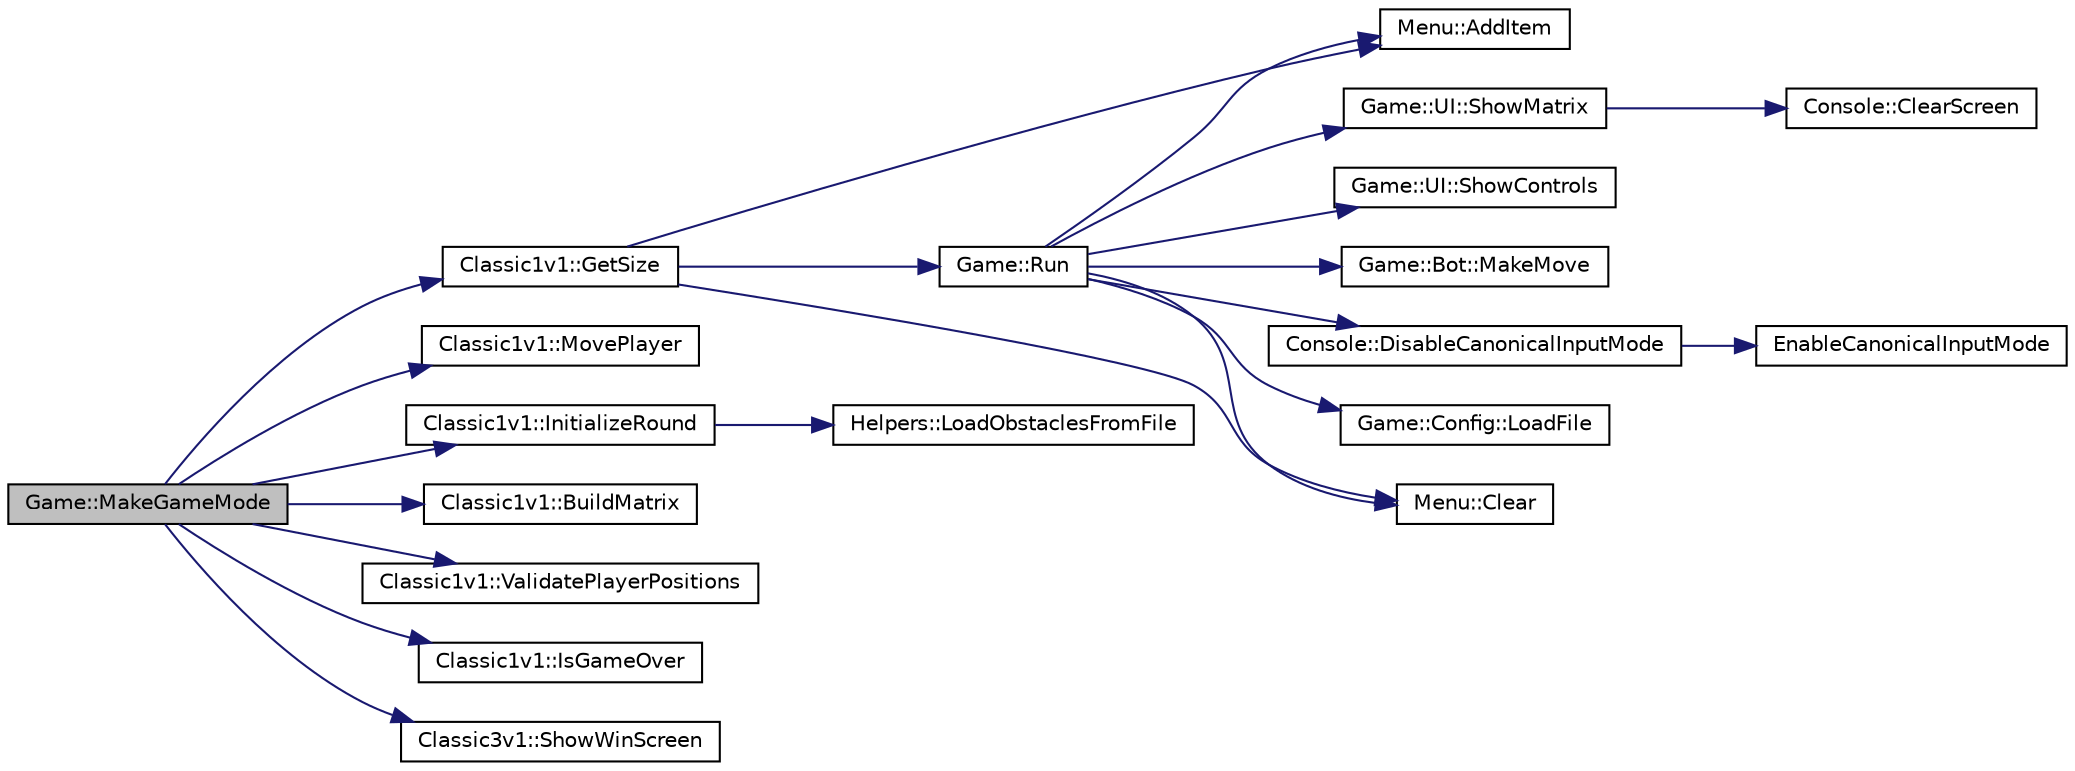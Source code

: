 digraph G
{
  edge [fontname="Helvetica",fontsize="10",labelfontname="Helvetica",labelfontsize="10"];
  node [fontname="Helvetica",fontsize="10",shape=record];
  rankdir="LR";
  Node1 [label="Game::MakeGameMode",height=0.2,width=0.4,color="black", fillcolor="grey75", style="filled" fontcolor="black"];
  Node1 -> Node2 [color="midnightblue",fontsize="10",style="solid",fontname="Helvetica"];
  Node2 [label="Classic1v1::GetSize",height=0.2,width=0.4,color="black", fillcolor="white", style="filled",URL="$namespace_classic1v1.html#a0a1649cc7c0acc6f41fb5a14f945b08b"];
  Node2 -> Node3 [color="midnightblue",fontsize="10",style="solid",fontname="Helvetica"];
  Node3 [label="Menu::Clear",height=0.2,width=0.4,color="black", fillcolor="white", style="filled",URL="$namespace_menu.html#a6b9d457244162d557849fb0dc4cd0979",tooltip="Clears up the previous entries of the menu."];
  Node2 -> Node4 [color="midnightblue",fontsize="10",style="solid",fontname="Helvetica"];
  Node4 [label="Menu::AddItem",height=0.2,width=0.4,color="black", fillcolor="white", style="filled",URL="$namespace_menu.html#a7262be6fdeb22a1b2603c68fbf33aba4",tooltip="Adds an item to menu, which is associated to a callback function, that will be used if said item is t..."];
  Node2 -> Node5 [color="midnightblue",fontsize="10",style="solid",fontname="Helvetica"];
  Node5 [label="Game::Run",height=0.2,width=0.4,color="black", fillcolor="white", style="filled",URL="$namespace_game.html#a1880d9816a978b82bb91e4679743173d",tooltip="Main loop, handles just about everything."];
  Node5 -> Node6 [color="midnightblue",fontsize="10",style="solid",fontname="Helvetica"];
  Node6 [label="Console::DisableCanonicalInputMode",height=0.2,width=0.4,color="black", fillcolor="white", style="filled",URL="$namespace_console.html#a593b7cc9376ca8d05ab3f2cd37ec57e0",tooltip="Allows getting input without buffering, which means that the user need not press &#39;Enter&#39; to send inpu..."];
  Node6 -> Node7 [color="midnightblue",fontsize="10",style="solid",fontname="Helvetica"];
  Node7 [label="EnableCanonicalInputMode",height=0.2,width=0.4,color="black", fillcolor="white", style="filled",URL="$_console_8cpp.html#a11687f793d56ffdc12bdef8f29adf4e2"];
  Node5 -> Node8 [color="midnightblue",fontsize="10",style="solid",fontname="Helvetica"];
  Node8 [label="Game::Config::LoadFile",height=0.2,width=0.4,color="black", fillcolor="white", style="filled",URL="$namespace_game_1_1_config.html#a0ef910db9dc5292da7b57c4bbbbe7c34",tooltip="Parse the configuration file."];
  Node5 -> Node9 [color="midnightblue",fontsize="10",style="solid",fontname="Helvetica"];
  Node9 [label="Game::UI::ShowMatrix",height=0.2,width=0.4,color="black", fillcolor="white", style="filled",URL="$namespace_game_1_1_u_i.html#a028894b9a13e582e1f0eb6f6dfa1c588",tooltip="Displays the borders and the game matrix, applying the correct colors to the tokens."];
  Node9 -> Node10 [color="midnightblue",fontsize="10",style="solid",fontname="Helvetica"];
  Node10 [label="Console::ClearScreen",height=0.2,width=0.4,color="black", fillcolor="white", style="filled",URL="$namespace_console.html#a80245913c1a42c001de00e59a5a722c3",tooltip="Clears the screen with VT100 syntax."];
  Node5 -> Node11 [color="midnightblue",fontsize="10",style="solid",fontname="Helvetica"];
  Node11 [label="Game::UI::ShowControls",height=0.2,width=0.4,color="black", fillcolor="white", style="filled",URL="$namespace_game_1_1_u_i.html#a969e86f1ff4de3b03686acbb99b889fd",tooltip="Indicates which controls the current player should be using to move."];
  Node5 -> Node12 [color="midnightblue",fontsize="10",style="solid",fontname="Helvetica"];
  Node12 [label="Game::Bot::MakeMove",height=0.2,width=0.4,color="black", fillcolor="white", style="filled",URL="$namespace_game_1_1_bot.html#a1e084318f29db50aac785e66c1a6f5d8"];
  Node5 -> Node3 [color="midnightblue",fontsize="10",style="solid",fontname="Helvetica"];
  Node5 -> Node4 [color="midnightblue",fontsize="10",style="solid",fontname="Helvetica"];
  Node1 -> Node13 [color="midnightblue",fontsize="10",style="solid",fontname="Helvetica"];
  Node13 [label="Classic1v1::MovePlayer",height=0.2,width=0.4,color="black", fillcolor="white", style="filled",URL="$namespace_classic1v1.html#a74e7807fac34e205644c7f12b979abc3"];
  Node1 -> Node14 [color="midnightblue",fontsize="10",style="solid",fontname="Helvetica"];
  Node14 [label="Classic1v1::InitializeRound",height=0.2,width=0.4,color="black", fillcolor="white", style="filled",URL="$namespace_classic1v1.html#a2cf4427b148945b4ac75f6b8106e39bd"];
  Node14 -> Node15 [color="midnightblue",fontsize="10",style="solid",fontname="Helvetica"];
  Node15 [label="Helpers::LoadObstaclesFromFile",height=0.2,width=0.4,color="black", fillcolor="white", style="filled",URL="$namespace_helpers.html#a3d855f7adefe59b676acb0a087c87656",tooltip="Loads the obstacles positions from the file."];
  Node1 -> Node16 [color="midnightblue",fontsize="10",style="solid",fontname="Helvetica"];
  Node16 [label="Classic1v1::BuildMatrix",height=0.2,width=0.4,color="black", fillcolor="white", style="filled",URL="$namespace_classic1v1.html#a86b5d99331c284085fbacab85f2de15d"];
  Node1 -> Node17 [color="midnightblue",fontsize="10",style="solid",fontname="Helvetica"];
  Node17 [label="Classic1v1::ValidatePlayerPositions",height=0.2,width=0.4,color="black", fillcolor="white", style="filled",URL="$namespace_classic1v1.html#a8f2f7cc98739cf423a9ee324d0c30f94"];
  Node1 -> Node18 [color="midnightblue",fontsize="10",style="solid",fontname="Helvetica"];
  Node18 [label="Classic1v1::IsGameOver",height=0.2,width=0.4,color="black", fillcolor="white", style="filled",URL="$namespace_classic1v1.html#ab60e7a5390ad3a426d06f6309b060305"];
  Node1 -> Node19 [color="midnightblue",fontsize="10",style="solid",fontname="Helvetica"];
  Node19 [label="Classic3v1::ShowWinScreen",height=0.2,width=0.4,color="black", fillcolor="white", style="filled",URL="$namespace_classic3v1.html#ab49aadb4d67468e0051dd221192ec8e0"];
}
